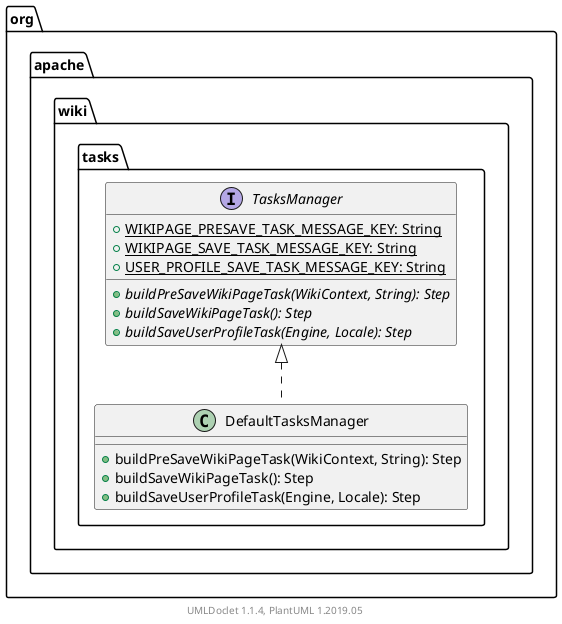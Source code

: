 @startuml

    namespace org.apache.wiki.tasks {

        class DefaultTasksManager [[DefaultTasksManager.html]] {
            +buildPreSaveWikiPageTask(WikiContext, String): Step
            +buildSaveWikiPageTask(): Step
            +buildSaveUserProfileTask(Engine, Locale): Step
        }

        interface TasksManager [[TasksManager.html]] {
            {static} +WIKIPAGE_PRESAVE_TASK_MESSAGE_KEY: String
            {static} +WIKIPAGE_SAVE_TASK_MESSAGE_KEY: String
            {static} +USER_PROFILE_SAVE_TASK_MESSAGE_KEY: String
            {abstract} +buildPreSaveWikiPageTask(WikiContext, String): Step
            {abstract} +buildSaveWikiPageTask(): Step
            {abstract} +buildSaveUserProfileTask(Engine, Locale): Step
        }

        TasksManager <|.. DefaultTasksManager

    }


    center footer UMLDoclet 1.1.4, PlantUML 1.2019.05
@enduml
